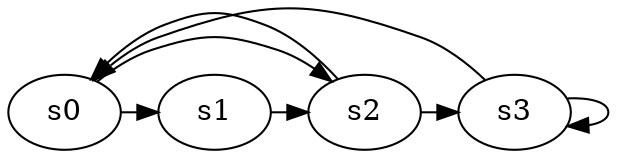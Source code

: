 digraph game_0458_cycle_4 {
    s0 [name="s0", player=0];
    s1 [name="s1", player=1];
    s2 [name="s2", player=0];
    s3 [name="s3", player=1, target=1];

    s0 -> s1 [constraint="time == 3 || time == 4 || time == 11 || time == 23"];
    s1 -> s2 [constraint="time % 4 == 3 || time % 4 == 2"];
    s2 -> s3 [constraint="time % 4 == 2"];
    s3 -> s0 [constraint="time == 1 || time == 10 || time == 20 || time == 21"];
    s0 -> s2 [constraint="time == 2 || time == 11"];
    s2 -> s0 [constraint="time == 5 || time == 8 || time == 14"];
    s3 -> s3 [constraint="time % 3 == 0"];
}
